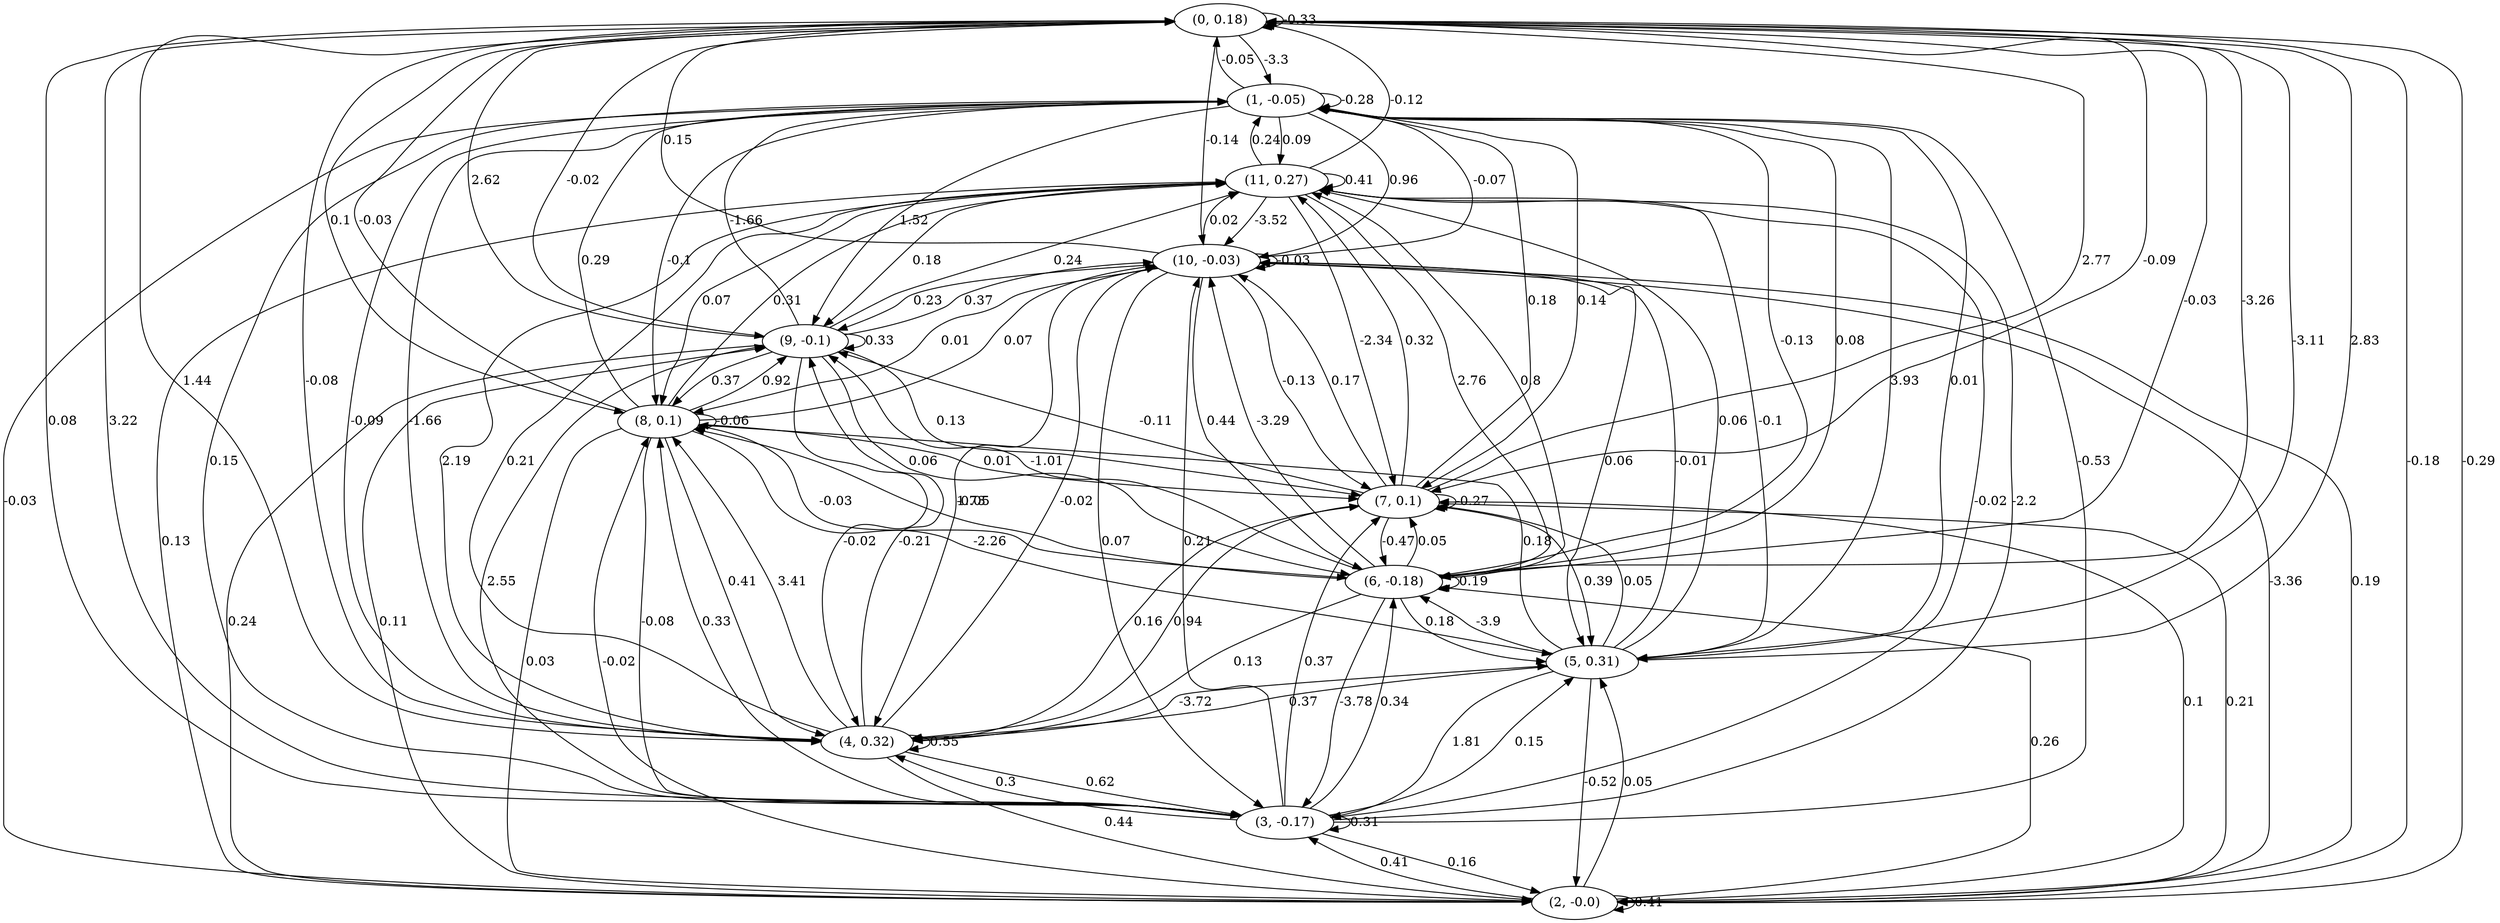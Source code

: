 digraph {
    0 [ label = "(0, 0.18)" ]
    1 [ label = "(1, -0.05)" ]
    2 [ label = "(2, -0.0)" ]
    3 [ label = "(3, -0.17)" ]
    4 [ label = "(4, 0.32)" ]
    5 [ label = "(5, 0.31)" ]
    6 [ label = "(6, -0.18)" ]
    7 [ label = "(7, 0.1)" ]
    8 [ label = "(8, 0.1)" ]
    9 [ label = "(9, -0.1)" ]
    10 [ label = "(10, -0.03)" ]
    11 [ label = "(11, 0.27)" ]
    0 -> 0 [ label = "-0.33" ]
    1 -> 1 [ label = "-0.28" ]
    2 -> 2 [ label = "0.41" ]
    3 -> 3 [ label = "0.31" ]
    4 -> 4 [ label = "0.55" ]
    6 -> 6 [ label = "0.19" ]
    7 -> 7 [ label = "-0.27" ]
    8 -> 8 [ label = "-0.06" ]
    9 -> 9 [ label = "0.33" ]
    10 -> 10 [ label = "-0.03" ]
    11 -> 11 [ label = "0.41" ]
    1 -> 0 [ label = "-0.05" ]
    2 -> 0 [ label = "-0.29" ]
    3 -> 0 [ label = "3.22" ]
    4 -> 0 [ label = "-0.08" ]
    5 -> 0 [ label = "2.83" ]
    6 -> 0 [ label = "-3.26" ]
    7 -> 0 [ label = "2.77" ]
    8 -> 0 [ label = "-0.03" ]
    9 -> 0 [ label = "2.62" ]
    10 -> 0 [ label = "0.15" ]
    11 -> 0 [ label = "-0.12" ]
    0 -> 1 [ label = "-3.3" ]
    2 -> 1 [ label = "-0.03" ]
    3 -> 1 [ label = "-0.53" ]
    4 -> 1 [ label = "-1.66" ]
    5 -> 1 [ label = "0.01" ]
    6 -> 1 [ label = "-0.13" ]
    7 -> 1 [ label = "0.18" ]
    8 -> 1 [ label = "0.29" ]
    9 -> 1 [ label = "-1.66" ]
    10 -> 1 [ label = "-0.07" ]
    11 -> 1 [ label = "0.24" ]
    0 -> 2 [ label = "-0.18" ]
    3 -> 2 [ label = "0.16" ]
    4 -> 2 [ label = "0.44" ]
    5 -> 2 [ label = "-0.52" ]
    7 -> 2 [ label = "0.21" ]
    8 -> 2 [ label = "0.03" ]
    9 -> 2 [ label = "0.24" ]
    10 -> 2 [ label = "-3.36" ]
    0 -> 3 [ label = "0.08" ]
    1 -> 3 [ label = "0.15" ]
    2 -> 3 [ label = "0.41" ]
    4 -> 3 [ label = "0.62" ]
    5 -> 3 [ label = "1.81" ]
    6 -> 3 [ label = "-3.78" ]
    8 -> 3 [ label = "-0.08" ]
    10 -> 3 [ label = "0.07" ]
    11 -> 3 [ label = "-0.02" ]
    0 -> 4 [ label = "1.44" ]
    1 -> 4 [ label = "-0.09" ]
    3 -> 4 [ label = "0.3" ]
    5 -> 4 [ label = "0.37" ]
    6 -> 4 [ label = "0.13" ]
    7 -> 4 [ label = "0.94" ]
    8 -> 4 [ label = "0.41" ]
    9 -> 4 [ label = "-0.02" ]
    10 -> 4 [ label = "1.73" ]
    11 -> 4 [ label = "2.19" ]
    0 -> 5 [ label = "-3.11" ]
    1 -> 5 [ label = "3.93" ]
    2 -> 5 [ label = "0.05" ]
    3 -> 5 [ label = "0.15" ]
    4 -> 5 [ label = "-3.72" ]
    6 -> 5 [ label = "0.18" ]
    7 -> 5 [ label = "0.39" ]
    8 -> 5 [ label = "-2.26" ]
    10 -> 5 [ label = "0.06" ]
    11 -> 5 [ label = "-0.1" ]
    0 -> 6 [ label = "-0.03" ]
    1 -> 6 [ label = "0.08" ]
    2 -> 6 [ label = "0.26" ]
    3 -> 6 [ label = "0.34" ]
    5 -> 6 [ label = "-3.9" ]
    7 -> 6 [ label = "-0.47" ]
    8 -> 6 [ label = "-0.03" ]
    9 -> 6 [ label = "0.06" ]
    10 -> 6 [ label = "0.44" ]
    11 -> 6 [ label = "2.76" ]
    0 -> 7 [ label = "-0.09" ]
    1 -> 7 [ label = "0.14" ]
    2 -> 7 [ label = "0.1" ]
    3 -> 7 [ label = "0.37" ]
    4 -> 7 [ label = "0.16" ]
    5 -> 7 [ label = "0.05" ]
    6 -> 7 [ label = "0.05" ]
    8 -> 7 [ label = "0.01" ]
    9 -> 7 [ label = "0.13" ]
    10 -> 7 [ label = "-0.13" ]
    11 -> 7 [ label = "-2.34" ]
    0 -> 8 [ label = "0.1" ]
    1 -> 8 [ label = "-0.1" ]
    2 -> 8 [ label = "-0.02" ]
    3 -> 8 [ label = "0.33" ]
    4 -> 8 [ label = "3.41" ]
    5 -> 8 [ label = "0.18" ]
    6 -> 8 [ label = "-0.05" ]
    9 -> 8 [ label = "0.37" ]
    10 -> 8 [ label = "0.01" ]
    11 -> 8 [ label = "0.07" ]
    0 -> 9 [ label = "-0.02" ]
    1 -> 9 [ label = "1.52" ]
    2 -> 9 [ label = "0.11" ]
    3 -> 9 [ label = "2.55" ]
    4 -> 9 [ label = "-0.21" ]
    6 -> 9 [ label = "-1.01" ]
    7 -> 9 [ label = "-0.11" ]
    8 -> 9 [ label = "0.92" ]
    10 -> 9 [ label = "0.23" ]
    11 -> 9 [ label = "0.18" ]
    0 -> 10 [ label = "-0.14" ]
    1 -> 10 [ label = "0.96" ]
    2 -> 10 [ label = "0.19" ]
    3 -> 10 [ label = "0.21" ]
    4 -> 10 [ label = "-0.02" ]
    5 -> 10 [ label = "-0.01" ]
    6 -> 10 [ label = "-3.29" ]
    7 -> 10 [ label = "0.17" ]
    8 -> 10 [ label = "0.07" ]
    9 -> 10 [ label = "0.37" ]
    11 -> 10 [ label = "-3.52" ]
    1 -> 11 [ label = "0.09" ]
    2 -> 11 [ label = "0.13" ]
    3 -> 11 [ label = "-2.2" ]
    4 -> 11 [ label = "0.21" ]
    5 -> 11 [ label = "0.06" ]
    6 -> 11 [ label = "0.8" ]
    7 -> 11 [ label = "0.32" ]
    8 -> 11 [ label = "0.31" ]
    9 -> 11 [ label = "0.24" ]
    10 -> 11 [ label = "0.02" ]
}

